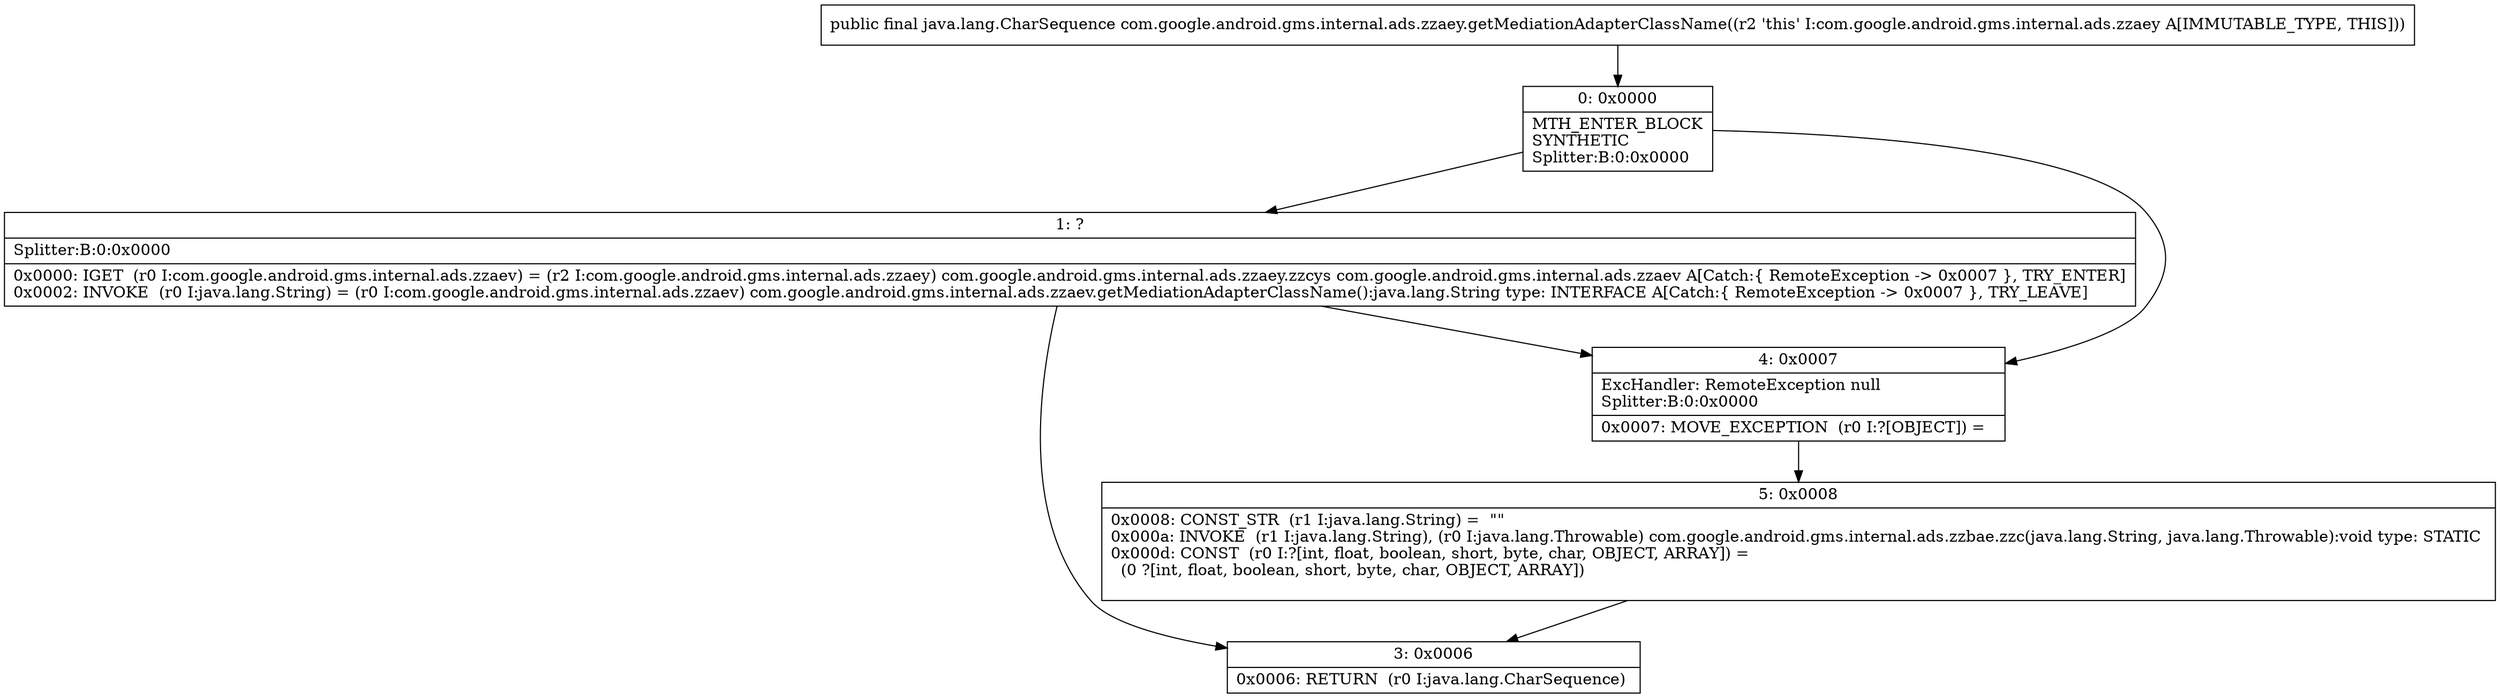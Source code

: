 digraph "CFG forcom.google.android.gms.internal.ads.zzaey.getMediationAdapterClassName()Ljava\/lang\/CharSequence;" {
Node_0 [shape=record,label="{0\:\ 0x0000|MTH_ENTER_BLOCK\lSYNTHETIC\lSplitter:B:0:0x0000\l}"];
Node_1 [shape=record,label="{1\:\ ?|Splitter:B:0:0x0000\l|0x0000: IGET  (r0 I:com.google.android.gms.internal.ads.zzaev) = (r2 I:com.google.android.gms.internal.ads.zzaey) com.google.android.gms.internal.ads.zzaey.zzcys com.google.android.gms.internal.ads.zzaev A[Catch:\{ RemoteException \-\> 0x0007 \}, TRY_ENTER]\l0x0002: INVOKE  (r0 I:java.lang.String) = (r0 I:com.google.android.gms.internal.ads.zzaev) com.google.android.gms.internal.ads.zzaev.getMediationAdapterClassName():java.lang.String type: INTERFACE A[Catch:\{ RemoteException \-\> 0x0007 \}, TRY_LEAVE]\l}"];
Node_3 [shape=record,label="{3\:\ 0x0006|0x0006: RETURN  (r0 I:java.lang.CharSequence) \l}"];
Node_4 [shape=record,label="{4\:\ 0x0007|ExcHandler: RemoteException null\lSplitter:B:0:0x0000\l|0x0007: MOVE_EXCEPTION  (r0 I:?[OBJECT]) =  \l}"];
Node_5 [shape=record,label="{5\:\ 0x0008|0x0008: CONST_STR  (r1 I:java.lang.String) =  \"\" \l0x000a: INVOKE  (r1 I:java.lang.String), (r0 I:java.lang.Throwable) com.google.android.gms.internal.ads.zzbae.zzc(java.lang.String, java.lang.Throwable):void type: STATIC \l0x000d: CONST  (r0 I:?[int, float, boolean, short, byte, char, OBJECT, ARRAY]) = \l  (0 ?[int, float, boolean, short, byte, char, OBJECT, ARRAY])\l \l}"];
MethodNode[shape=record,label="{public final java.lang.CharSequence com.google.android.gms.internal.ads.zzaey.getMediationAdapterClassName((r2 'this' I:com.google.android.gms.internal.ads.zzaey A[IMMUTABLE_TYPE, THIS])) }"];
MethodNode -> Node_0;
Node_0 -> Node_1;
Node_0 -> Node_4;
Node_1 -> Node_4;
Node_1 -> Node_3;
Node_4 -> Node_5;
Node_5 -> Node_3;
}

